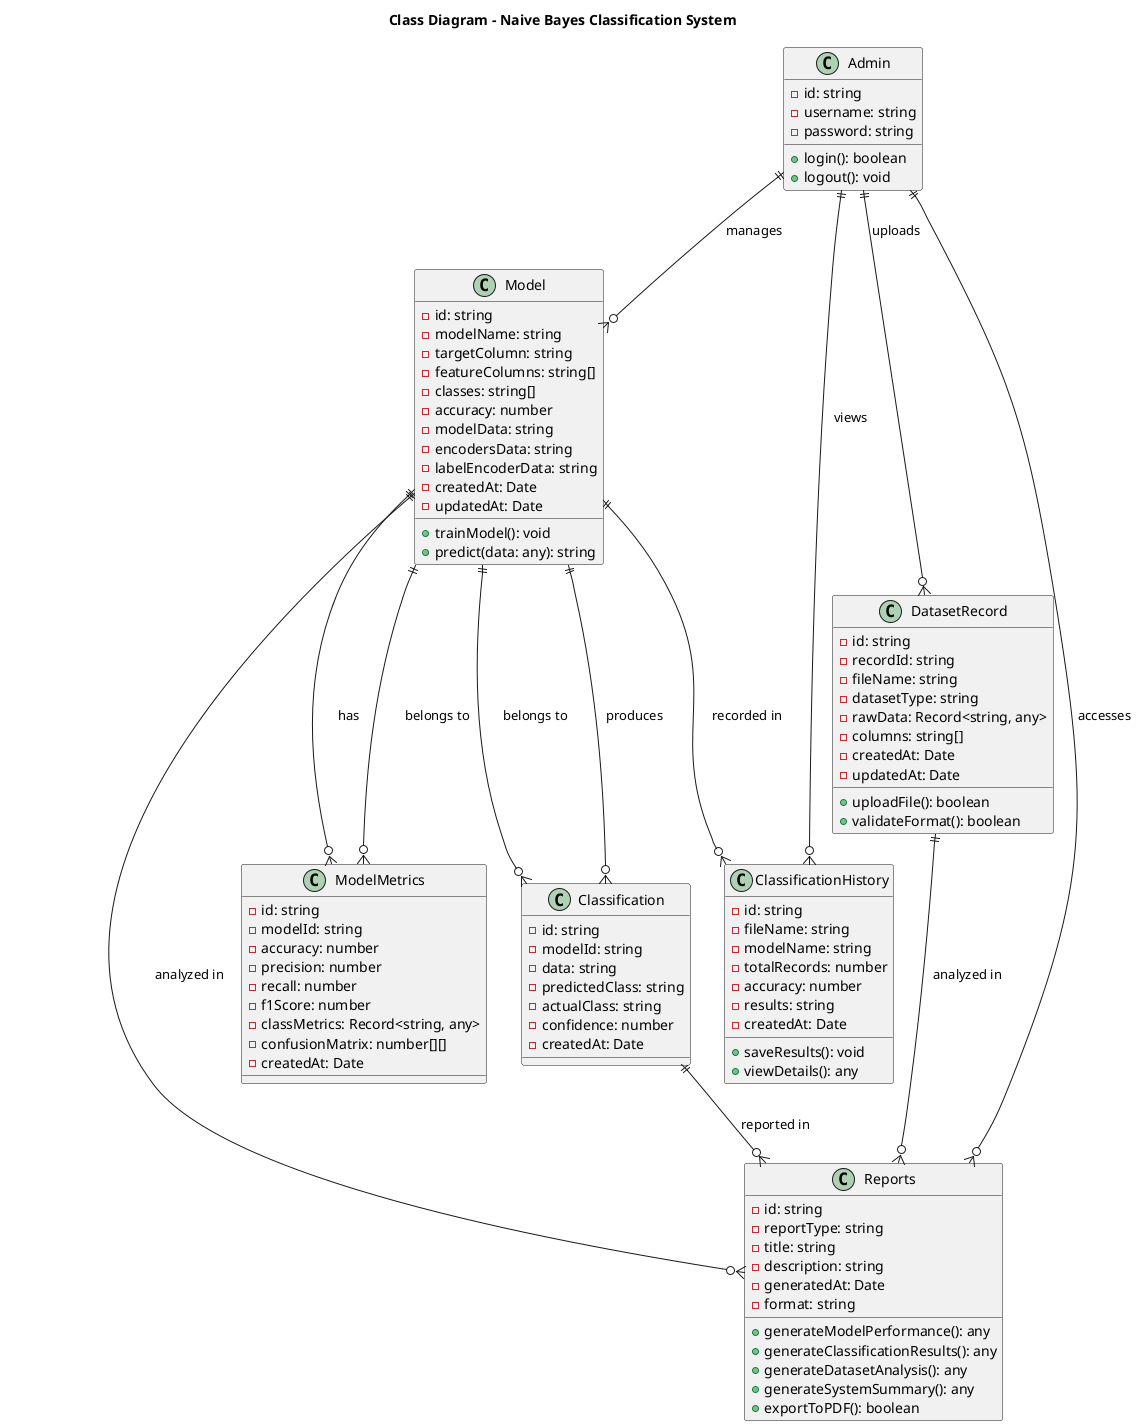 @startuml Class Diagram - Naive Bayes Classification System
title Class Diagram - Naive Bayes Classification System

' === MAIN CLASSES ===
class Admin {
  -id: string
  -username: string
  -password: string
  +login(): boolean
  +logout(): void
}

class Model {
  -id: string
  -modelName: string
  -targetColumn: string
  -featureColumns: string[]
  -classes: string[]
  -accuracy: number
  -modelData: string
  -encodersData: string
  -labelEncoderData: string
  -createdAt: Date
  -updatedAt: Date
  +trainModel(): void
  +predict(data: any): string
}

class Classification {
  -id: string
  -modelId: string
  -data: string
  -predictedClass: string
  -actualClass: string
  -confidence: number
  -createdAt: Date
}

class ModelMetrics {
  -id: string
  -modelId: string
  -accuracy: number
  -precision: number
  -recall: number
  -f1Score: number
  -classMetrics: Record<string, any>
  -confusionMatrix: number[][]
  -createdAt: Date
}

class DatasetRecord {
  -id: string
  -recordId: string
  -fileName: string
  -datasetType: string
  -rawData: Record<string, any>
  -columns: string[]
  -createdAt: Date
  -updatedAt: Date
  +uploadFile(): boolean
  +validateFormat(): boolean
}

class ClassificationHistory {
  -id: string
  -fileName: string
  -modelName: string
  -totalRecords: number
  -accuracy: number
  -results: string
  -createdAt: Date
  +saveResults(): void
  +viewDetails(): any
}

class Reports {
  -id: string
  -reportType: string
  -title: string
  -description: string
  -generatedAt: Date
  -format: string
  +generateModelPerformance(): any
  +generateClassificationResults(): any
  +generateDatasetAnalysis(): any
  +generateSystemSummary(): any
  +exportToPDF(): boolean
}

' === RELATIONSHIPS ===
Admin ||--o{ Model : "manages"
Model ||--o{ Classification : "produces"
Model ||--o{ ModelMetrics : "has"
Admin ||--o{ DatasetRecord : "uploads"
Admin ||--o{ ClassificationHistory : "views"
Admin ||--o{ Reports : "accesses"
Model ||--o{ ClassificationHistory : "recorded in"
Model ||--o{ Reports : "analyzed in"
Classification ||--o{ Reports : "reported in"
DatasetRecord ||--o{ Reports : "analyzed in"
Classification }o--|| Model : "belongs to"
ModelMetrics }o--|| Model : "belongs to"

@enduml
